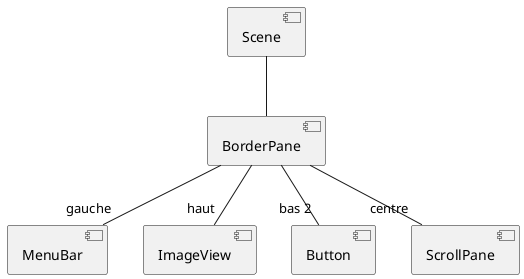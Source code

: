 @startuml
'https://plantuml.com/component-diagram

[Scene] -- [BorderPane]
[BorderPane] --"gauche" [MenuBar]
[BorderPane] --"haut" [ImageView]
[BorderPane] --"bas 2" [Button]
[BorderPane] --"centre" [ScrollPane]

@enduml